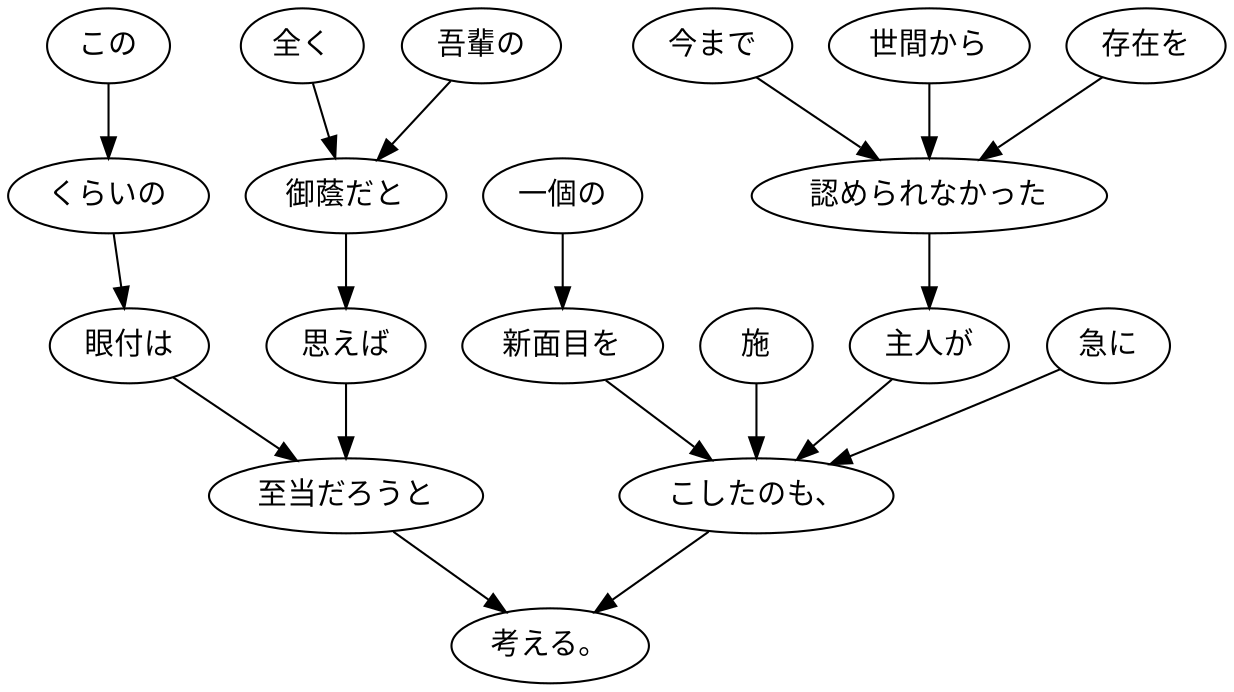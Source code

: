 digraph graph382 {
	node0 [label="今まで"];
	node1 [label="世間から"];
	node2 [label="存在を"];
	node3 [label="認められなかった"];
	node4 [label="主人が"];
	node5 [label="急に"];
	node6 [label="一個の"];
	node7 [label="新面目を"];
	node8 [label="施"];
	node9 [label="こしたのも、"];
	node10 [label="全く"];
	node11 [label="吾輩の"];
	node12 [label="御蔭だと"];
	node13 [label="思えば"];
	node14 [label="この"];
	node15 [label="くらいの"];
	node16 [label="眼付は"];
	node17 [label="至当だろうと"];
	node18 [label="考える。"];
	node0 -> node3;
	node1 -> node3;
	node2 -> node3;
	node3 -> node4;
	node4 -> node9;
	node5 -> node9;
	node6 -> node7;
	node7 -> node9;
	node8 -> node9;
	node9 -> node18;
	node10 -> node12;
	node11 -> node12;
	node12 -> node13;
	node13 -> node17;
	node14 -> node15;
	node15 -> node16;
	node16 -> node17;
	node17 -> node18;
}
